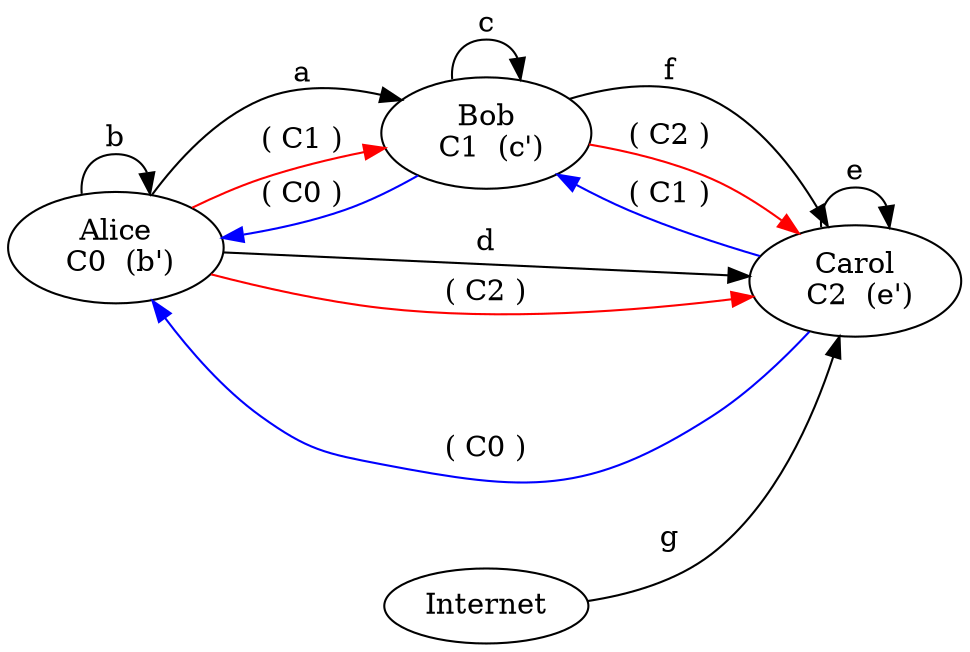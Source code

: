 digraph G {
    rankdir=LR
    C0:p1 -> C1:p1 [label="a"]
    C0:p0 -> C0:p0 [label="b"]
    C1:p0 -> C1:p0 [label="c"]
    C0:p2 -> C2:p1 [label="d"]
    C2:p0 -> C2:p0 [label="e"]
    C1:p2 -> C2:p3 [label="f"]
    Internet -> C2:p2 [label="g"]
    C0 [label="Alice\n C0  (b')"]
    C1 [label="Bob\n C1  (c')"]
    C2 [label="Carol\n C2  (e')"]
    C2:p3 -> C1:p2 [label="( C1 )" color=blue]
    C1:p2 -> C2:p3 [label="( C2 )" color=red]
    C1:p1 -> C0:p1 [label="( C0 )" color=blue]
    C0:p1 -> C1:p1 [label="( C1 )" color=red]
    C2:p1 -> C0:p2 [label="( C0 )" color=blue]
    C0:p2 -> C2:p1 [label="( C2 )" color=red]
}
